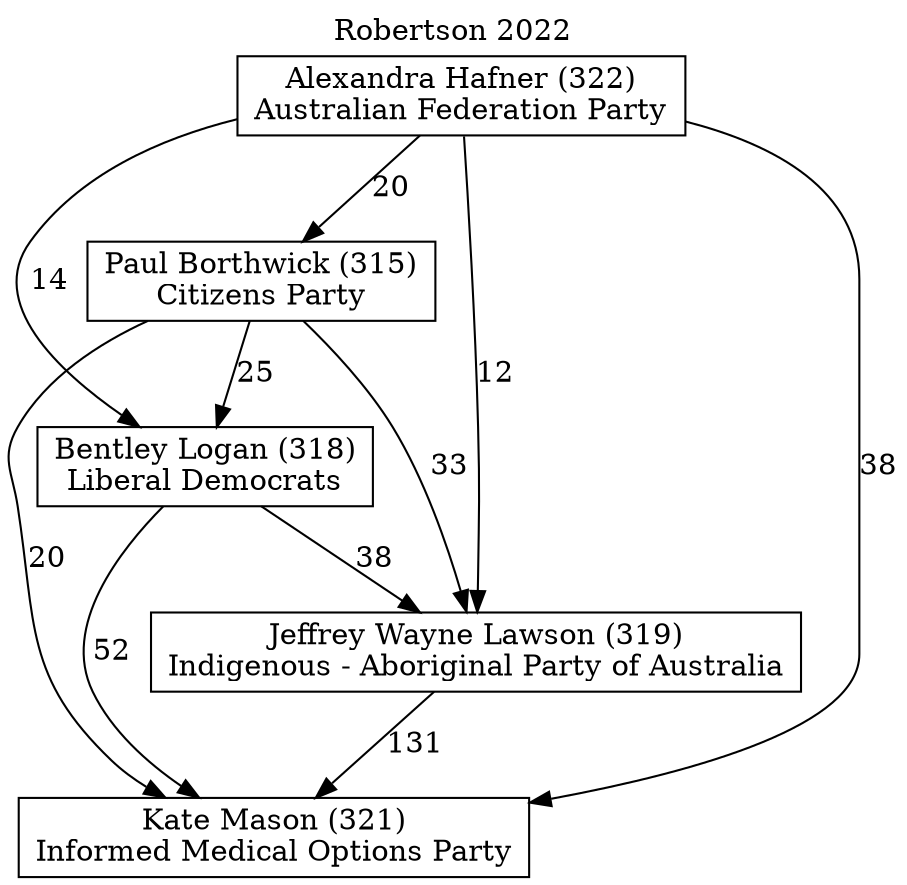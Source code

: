 // House preference flow
digraph "Kate Mason (321)_Robertson_2022" {
	graph [label="Robertson 2022" labelloc=t mclimit=10]
	node [shape=box]
	"Paul Borthwick (315)" [label="Paul Borthwick (315)
Citizens Party"]
	"Jeffrey Wayne Lawson (319)" [label="Jeffrey Wayne Lawson (319)
Indigenous - Aboriginal Party of Australia"]
	"Kate Mason (321)" [label="Kate Mason (321)
Informed Medical Options Party"]
	"Alexandra Hafner (322)" [label="Alexandra Hafner (322)
Australian Federation Party"]
	"Bentley Logan (318)" [label="Bentley Logan (318)
Liberal Democrats"]
	"Paul Borthwick (315)" -> "Jeffrey Wayne Lawson (319)" [label=33]
	"Bentley Logan (318)" -> "Jeffrey Wayne Lawson (319)" [label=38]
	"Bentley Logan (318)" -> "Kate Mason (321)" [label=52]
	"Paul Borthwick (315)" -> "Bentley Logan (318)" [label=25]
	"Paul Borthwick (315)" -> "Kate Mason (321)" [label=20]
	"Alexandra Hafner (322)" -> "Jeffrey Wayne Lawson (319)" [label=12]
	"Jeffrey Wayne Lawson (319)" -> "Kate Mason (321)" [label=131]
	"Alexandra Hafner (322)" -> "Bentley Logan (318)" [label=14]
	"Alexandra Hafner (322)" -> "Kate Mason (321)" [label=38]
	"Alexandra Hafner (322)" -> "Paul Borthwick (315)" [label=20]
}
